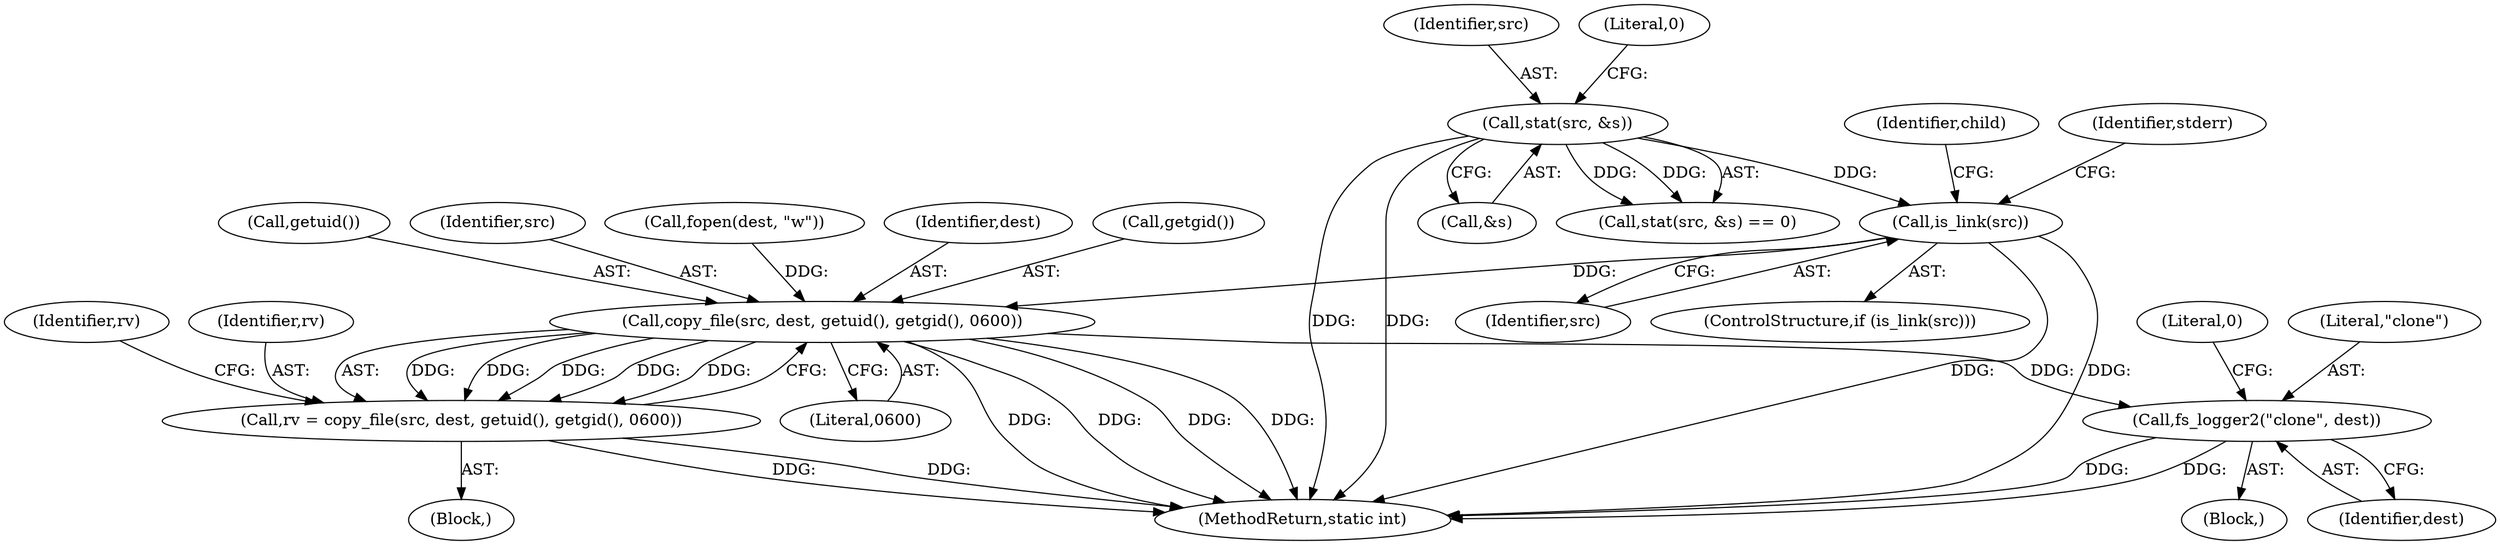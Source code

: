 digraph "1_firejail_b8a4ff9775318ca5e679183884a6a63f3da8f863_3@pointer" {
"1000152" [label="(Call,is_link(src))"];
"1000145" [label="(Call,stat(src, &s))"];
"1000180" [label="(Call,copy_file(src, dest, getuid(), getgid(), 0600))"];
"1000178" [label="(Call,rv = copy_file(src, dest, getuid(), getgid(), 0600))"];
"1000193" [label="(Call,fs_logger2(\"clone\", dest))"];
"1000178" [label="(Call,rv = copy_file(src, dest, getuid(), getgid(), 0600))"];
"1000195" [label="(Identifier,dest)"];
"1000197" [label="(Literal,0)"];
"1000152" [label="(Call,is_link(src))"];
"1000182" [label="(Identifier,dest)"];
"1000156" [label="(Identifier,stderr)"];
"1000180" [label="(Call,copy_file(src, dest, getuid(), getgid(), 0600))"];
"1000187" [label="(Identifier,rv)"];
"1000153" [label="(Identifier,src)"];
"1000144" [label="(Call,stat(src, &s) == 0)"];
"1000174" [label="(Block,)"];
"1000206" [label="(MethodReturn,static int)"];
"1000192" [label="(Block,)"];
"1000194" [label="(Literal,\"clone\")"];
"1000184" [label="(Call,getgid())"];
"1000183" [label="(Call,getuid())"];
"1000179" [label="(Identifier,rv)"];
"1000181" [label="(Identifier,src)"];
"1000162" [label="(Identifier,child)"];
"1000185" [label="(Literal,0600)"];
"1000146" [label="(Identifier,src)"];
"1000149" [label="(Literal,0)"];
"1000193" [label="(Call,fs_logger2(\"clone\", dest))"];
"1000151" [label="(ControlStructure,if (is_link(src)))"];
"1000147" [label="(Call,&s)"];
"1000113" [label="(Call,fopen(dest, \"w\"))"];
"1000145" [label="(Call,stat(src, &s))"];
"1000152" -> "1000151"  [label="AST: "];
"1000152" -> "1000153"  [label="CFG: "];
"1000153" -> "1000152"  [label="AST: "];
"1000156" -> "1000152"  [label="CFG: "];
"1000162" -> "1000152"  [label="CFG: "];
"1000152" -> "1000206"  [label="DDG: "];
"1000152" -> "1000206"  [label="DDG: "];
"1000145" -> "1000152"  [label="DDG: "];
"1000152" -> "1000180"  [label="DDG: "];
"1000145" -> "1000144"  [label="AST: "];
"1000145" -> "1000147"  [label="CFG: "];
"1000146" -> "1000145"  [label="AST: "];
"1000147" -> "1000145"  [label="AST: "];
"1000149" -> "1000145"  [label="CFG: "];
"1000145" -> "1000206"  [label="DDG: "];
"1000145" -> "1000206"  [label="DDG: "];
"1000145" -> "1000144"  [label="DDG: "];
"1000145" -> "1000144"  [label="DDG: "];
"1000180" -> "1000178"  [label="AST: "];
"1000180" -> "1000185"  [label="CFG: "];
"1000181" -> "1000180"  [label="AST: "];
"1000182" -> "1000180"  [label="AST: "];
"1000183" -> "1000180"  [label="AST: "];
"1000184" -> "1000180"  [label="AST: "];
"1000185" -> "1000180"  [label="AST: "];
"1000178" -> "1000180"  [label="CFG: "];
"1000180" -> "1000206"  [label="DDG: "];
"1000180" -> "1000206"  [label="DDG: "];
"1000180" -> "1000206"  [label="DDG: "];
"1000180" -> "1000206"  [label="DDG: "];
"1000180" -> "1000178"  [label="DDG: "];
"1000180" -> "1000178"  [label="DDG: "];
"1000180" -> "1000178"  [label="DDG: "];
"1000180" -> "1000178"  [label="DDG: "];
"1000180" -> "1000178"  [label="DDG: "];
"1000113" -> "1000180"  [label="DDG: "];
"1000180" -> "1000193"  [label="DDG: "];
"1000178" -> "1000174"  [label="AST: "];
"1000179" -> "1000178"  [label="AST: "];
"1000187" -> "1000178"  [label="CFG: "];
"1000178" -> "1000206"  [label="DDG: "];
"1000178" -> "1000206"  [label="DDG: "];
"1000193" -> "1000192"  [label="AST: "];
"1000193" -> "1000195"  [label="CFG: "];
"1000194" -> "1000193"  [label="AST: "];
"1000195" -> "1000193"  [label="AST: "];
"1000197" -> "1000193"  [label="CFG: "];
"1000193" -> "1000206"  [label="DDG: "];
"1000193" -> "1000206"  [label="DDG: "];
}
